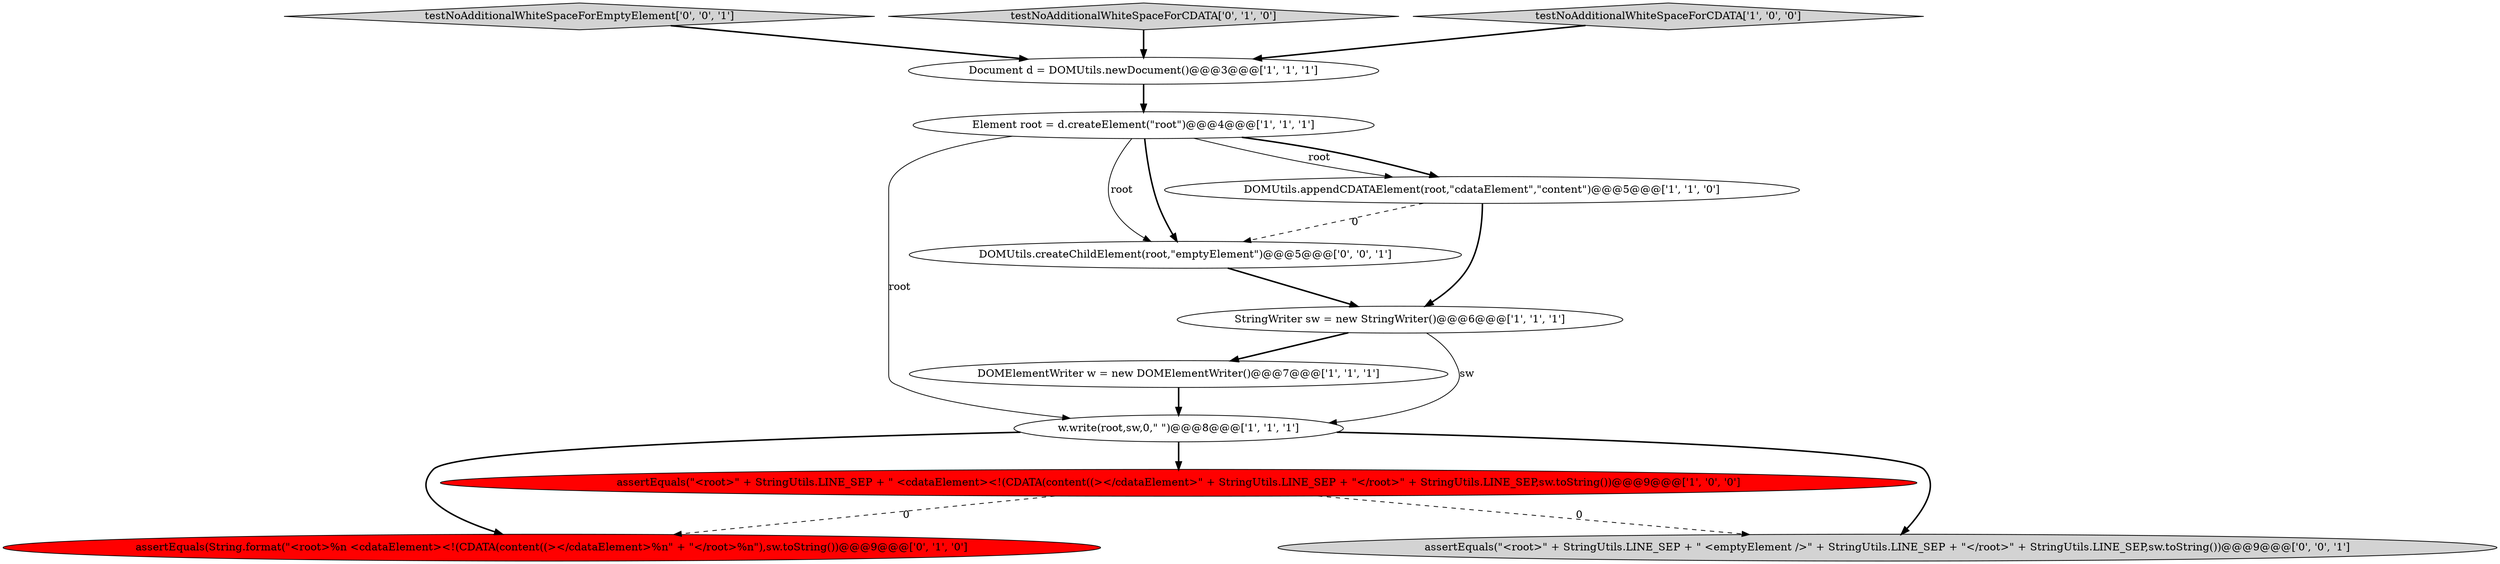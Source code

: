 digraph {
4 [style = filled, label = "Element root = d.createElement(\"root\")@@@4@@@['1', '1', '1']", fillcolor = white, shape = ellipse image = "AAA0AAABBB1BBB"];
8 [style = filled, label = "assertEquals(String.format(\"<root>%n <cdataElement><!(CDATA(content((></cdataElement>%n\" + \"</root>%n\"),sw.toString())@@@9@@@['0', '1', '0']", fillcolor = red, shape = ellipse image = "AAA1AAABBB2BBB"];
7 [style = filled, label = "w.write(root,sw,0,\" \")@@@8@@@['1', '1', '1']", fillcolor = white, shape = ellipse image = "AAA0AAABBB1BBB"];
12 [style = filled, label = "assertEquals(\"<root>\" + StringUtils.LINE_SEP + \" <emptyElement />\" + StringUtils.LINE_SEP + \"</root>\" + StringUtils.LINE_SEP,sw.toString())@@@9@@@['0', '0', '1']", fillcolor = lightgray, shape = ellipse image = "AAA0AAABBB3BBB"];
5 [style = filled, label = "Document d = DOMUtils.newDocument()@@@3@@@['1', '1', '1']", fillcolor = white, shape = ellipse image = "AAA0AAABBB1BBB"];
0 [style = filled, label = "DOMUtils.appendCDATAElement(root,\"cdataElement\",\"content\")@@@5@@@['1', '1', '0']", fillcolor = white, shape = ellipse image = "AAA0AAABBB1BBB"];
6 [style = filled, label = "DOMElementWriter w = new DOMElementWriter()@@@7@@@['1', '1', '1']", fillcolor = white, shape = ellipse image = "AAA0AAABBB1BBB"];
10 [style = filled, label = "testNoAdditionalWhiteSpaceForEmptyElement['0', '0', '1']", fillcolor = lightgray, shape = diamond image = "AAA0AAABBB3BBB"];
11 [style = filled, label = "DOMUtils.createChildElement(root,\"emptyElement\")@@@5@@@['0', '0', '1']", fillcolor = white, shape = ellipse image = "AAA0AAABBB3BBB"];
3 [style = filled, label = "StringWriter sw = new StringWriter()@@@6@@@['1', '1', '1']", fillcolor = white, shape = ellipse image = "AAA0AAABBB1BBB"];
9 [style = filled, label = "testNoAdditionalWhiteSpaceForCDATA['0', '1', '0']", fillcolor = lightgray, shape = diamond image = "AAA0AAABBB2BBB"];
2 [style = filled, label = "testNoAdditionalWhiteSpaceForCDATA['1', '0', '0']", fillcolor = lightgray, shape = diamond image = "AAA0AAABBB1BBB"];
1 [style = filled, label = "assertEquals(\"<root>\" + StringUtils.LINE_SEP + \" <cdataElement><!(CDATA(content((></cdataElement>\" + StringUtils.LINE_SEP + \"</root>\" + StringUtils.LINE_SEP,sw.toString())@@@9@@@['1', '0', '0']", fillcolor = red, shape = ellipse image = "AAA1AAABBB1BBB"];
9->5 [style = bold, label=""];
0->3 [style = bold, label=""];
1->12 [style = dashed, label="0"];
1->8 [style = dashed, label="0"];
3->6 [style = bold, label=""];
3->7 [style = solid, label="sw"];
4->7 [style = solid, label="root"];
7->1 [style = bold, label=""];
4->11 [style = solid, label="root"];
10->5 [style = bold, label=""];
0->11 [style = dashed, label="0"];
6->7 [style = bold, label=""];
4->11 [style = bold, label=""];
7->8 [style = bold, label=""];
11->3 [style = bold, label=""];
7->12 [style = bold, label=""];
5->4 [style = bold, label=""];
4->0 [style = bold, label=""];
2->5 [style = bold, label=""];
4->0 [style = solid, label="root"];
}
